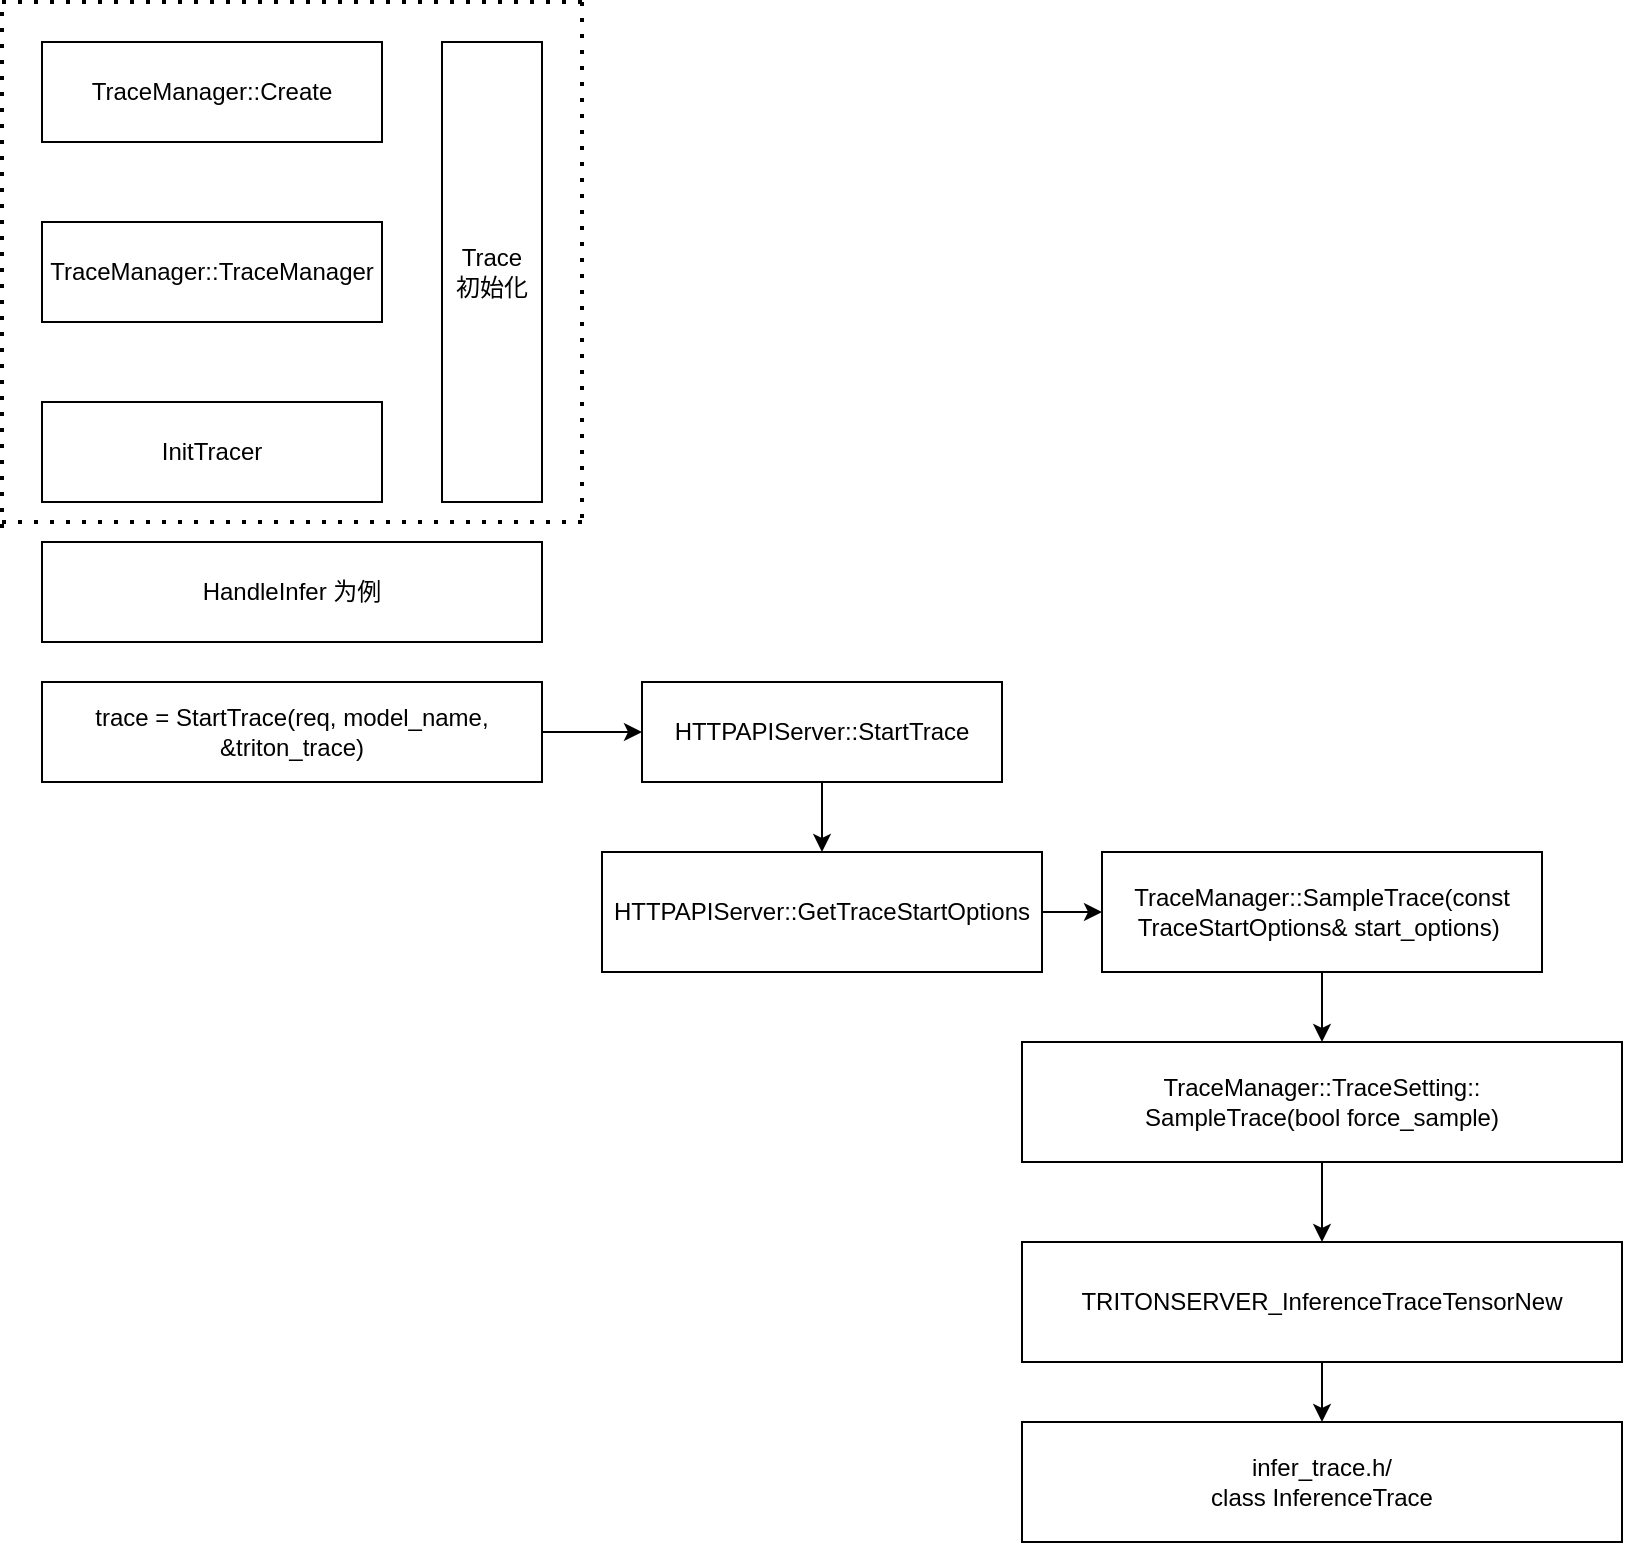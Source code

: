 <mxfile version="26.0.6">
  <diagram name="第 1 页" id="EpPXmLPkkomnz7rNQVSm">
    <mxGraphModel dx="2501" dy="772" grid="1" gridSize="10" guides="1" tooltips="1" connect="1" arrows="1" fold="1" page="1" pageScale="1" pageWidth="827" pageHeight="1169" math="0" shadow="0">
      <root>
        <mxCell id="0" />
        <mxCell id="1" parent="0" />
        <mxCell id="FnAUWs0G80Zd_X7ktiPO-1" value="TraceManager::Create" style="rounded=0;whiteSpace=wrap;html=1;" parent="1" vertex="1">
          <mxGeometry x="20" y="120" width="170" height="50" as="geometry" />
        </mxCell>
        <mxCell id="FnAUWs0G80Zd_X7ktiPO-2" value="TraceManager::TraceManager" style="rounded=0;whiteSpace=wrap;html=1;" parent="1" vertex="1">
          <mxGeometry x="20" y="210" width="170" height="50" as="geometry" />
        </mxCell>
        <mxCell id="FnAUWs0G80Zd_X7ktiPO-3" value="InitTracer" style="rounded=0;whiteSpace=wrap;html=1;" parent="1" vertex="1">
          <mxGeometry x="20" y="300" width="170" height="50" as="geometry" />
        </mxCell>
        <mxCell id="FnAUWs0G80Zd_X7ktiPO-4" value="Trace&lt;div&gt;初始化&lt;/div&gt;" style="rounded=0;whiteSpace=wrap;html=1;" parent="1" vertex="1">
          <mxGeometry x="220" y="120" width="50" height="230" as="geometry" />
        </mxCell>
        <mxCell id="FnAUWs0G80Zd_X7ktiPO-5" value="HandleInfer 为例" style="rounded=0;whiteSpace=wrap;html=1;" parent="1" vertex="1">
          <mxGeometry x="20" y="370" width="250" height="50" as="geometry" />
        </mxCell>
        <mxCell id="FnAUWs0G80Zd_X7ktiPO-16" style="edgeStyle=orthogonalEdgeStyle;rounded=0;orthogonalLoop=1;jettySize=auto;html=1;exitX=1;exitY=0.5;exitDx=0;exitDy=0;entryX=0;entryY=0.5;entryDx=0;entryDy=0;" parent="1" source="FnAUWs0G80Zd_X7ktiPO-6" target="FnAUWs0G80Zd_X7ktiPO-13" edge="1">
          <mxGeometry relative="1" as="geometry" />
        </mxCell>
        <mxCell id="FnAUWs0G80Zd_X7ktiPO-6" value="trace = StartTrace(req, model_name, &amp;amp;triton_trace)" style="rounded=0;whiteSpace=wrap;html=1;" parent="1" vertex="1">
          <mxGeometry x="20" y="440" width="250" height="50" as="geometry" />
        </mxCell>
        <mxCell id="FnAUWs0G80Zd_X7ktiPO-9" value="" style="endArrow=none;dashed=1;html=1;dashPattern=1 3;strokeWidth=2;rounded=0;" parent="1" edge="1">
          <mxGeometry width="50" height="50" relative="1" as="geometry">
            <mxPoint y="100" as="sourcePoint" />
            <mxPoint x="290" y="100" as="targetPoint" />
          </mxGeometry>
        </mxCell>
        <mxCell id="FnAUWs0G80Zd_X7ktiPO-10" value="" style="endArrow=none;dashed=1;html=1;dashPattern=1 3;strokeWidth=2;rounded=0;" parent="1" edge="1">
          <mxGeometry width="50" height="50" relative="1" as="geometry">
            <mxPoint x="290" y="100" as="sourcePoint" />
            <mxPoint x="290" y="360" as="targetPoint" />
          </mxGeometry>
        </mxCell>
        <mxCell id="FnAUWs0G80Zd_X7ktiPO-11" value="" style="endArrow=none;dashed=1;html=1;dashPattern=1 3;strokeWidth=2;rounded=0;" parent="1" edge="1">
          <mxGeometry width="50" height="50" relative="1" as="geometry">
            <mxPoint y="360" as="sourcePoint" />
            <mxPoint x="290" y="360" as="targetPoint" />
          </mxGeometry>
        </mxCell>
        <mxCell id="FnAUWs0G80Zd_X7ktiPO-12" value="" style="endArrow=none;dashed=1;html=1;dashPattern=1 3;strokeWidth=2;rounded=0;" parent="1" edge="1">
          <mxGeometry width="50" height="50" relative="1" as="geometry">
            <mxPoint y="105" as="sourcePoint" />
            <mxPoint y="365" as="targetPoint" />
          </mxGeometry>
        </mxCell>
        <mxCell id="FnAUWs0G80Zd_X7ktiPO-18" value="" style="edgeStyle=orthogonalEdgeStyle;rounded=0;orthogonalLoop=1;jettySize=auto;html=1;" parent="1" source="FnAUWs0G80Zd_X7ktiPO-13" target="FnAUWs0G80Zd_X7ktiPO-17" edge="1">
          <mxGeometry relative="1" as="geometry" />
        </mxCell>
        <mxCell id="FnAUWs0G80Zd_X7ktiPO-13" value="HTTPAPIServer::StartTrace" style="rounded=0;whiteSpace=wrap;html=1;" parent="1" vertex="1">
          <mxGeometry x="320" y="440" width="180" height="50" as="geometry" />
        </mxCell>
        <mxCell id="JR5Jj58M51ixNDSZ0nal-2" value="" style="edgeStyle=orthogonalEdgeStyle;rounded=0;orthogonalLoop=1;jettySize=auto;html=1;" edge="1" parent="1" source="FnAUWs0G80Zd_X7ktiPO-17" target="JR5Jj58M51ixNDSZ0nal-1">
          <mxGeometry relative="1" as="geometry" />
        </mxCell>
        <mxCell id="FnAUWs0G80Zd_X7ktiPO-17" value="HTTPAPIServer::GetTraceStartOptions" style="rounded=0;whiteSpace=wrap;html=1;" parent="1" vertex="1">
          <mxGeometry x="300" y="525" width="220" height="60" as="geometry" />
        </mxCell>
        <mxCell id="JR5Jj58M51ixNDSZ0nal-4" value="" style="edgeStyle=orthogonalEdgeStyle;rounded=0;orthogonalLoop=1;jettySize=auto;html=1;" edge="1" parent="1" source="JR5Jj58M51ixNDSZ0nal-1" target="JR5Jj58M51ixNDSZ0nal-3">
          <mxGeometry relative="1" as="geometry" />
        </mxCell>
        <mxCell id="JR5Jj58M51ixNDSZ0nal-1" value="TraceManager::SampleTrace(const TraceStartOptions&amp;amp; start_options)&amp;nbsp;" style="rounded=0;whiteSpace=wrap;html=1;" vertex="1" parent="1">
          <mxGeometry x="550" y="525" width="220" height="60" as="geometry" />
        </mxCell>
        <mxCell id="JR5Jj58M51ixNDSZ0nal-6" value="" style="edgeStyle=orthogonalEdgeStyle;rounded=0;orthogonalLoop=1;jettySize=auto;html=1;" edge="1" parent="1" source="JR5Jj58M51ixNDSZ0nal-3" target="JR5Jj58M51ixNDSZ0nal-5">
          <mxGeometry relative="1" as="geometry" />
        </mxCell>
        <mxCell id="JR5Jj58M51ixNDSZ0nal-3" value="TraceManager::TraceSetting::&lt;div&gt;SampleTrace(bool force_sample)&lt;/div&gt;" style="rounded=0;whiteSpace=wrap;html=1;" vertex="1" parent="1">
          <mxGeometry x="510" y="620" width="300" height="60" as="geometry" />
        </mxCell>
        <mxCell id="JR5Jj58M51ixNDSZ0nal-8" value="" style="edgeStyle=orthogonalEdgeStyle;rounded=0;orthogonalLoop=1;jettySize=auto;html=1;" edge="1" parent="1" source="JR5Jj58M51ixNDSZ0nal-5" target="JR5Jj58M51ixNDSZ0nal-7">
          <mxGeometry relative="1" as="geometry" />
        </mxCell>
        <mxCell id="JR5Jj58M51ixNDSZ0nal-5" value="TRITONSERVER_InferenceTraceTensorNew" style="rounded=0;whiteSpace=wrap;html=1;" vertex="1" parent="1">
          <mxGeometry x="510" y="720" width="300" height="60" as="geometry" />
        </mxCell>
        <mxCell id="JR5Jj58M51ixNDSZ0nal-7" value="&lt;div&gt;infer_trace.h/&lt;/div&gt;class InferenceTrace" style="rounded=0;whiteSpace=wrap;html=1;" vertex="1" parent="1">
          <mxGeometry x="510" y="810" width="300" height="60" as="geometry" />
        </mxCell>
      </root>
    </mxGraphModel>
  </diagram>
</mxfile>
